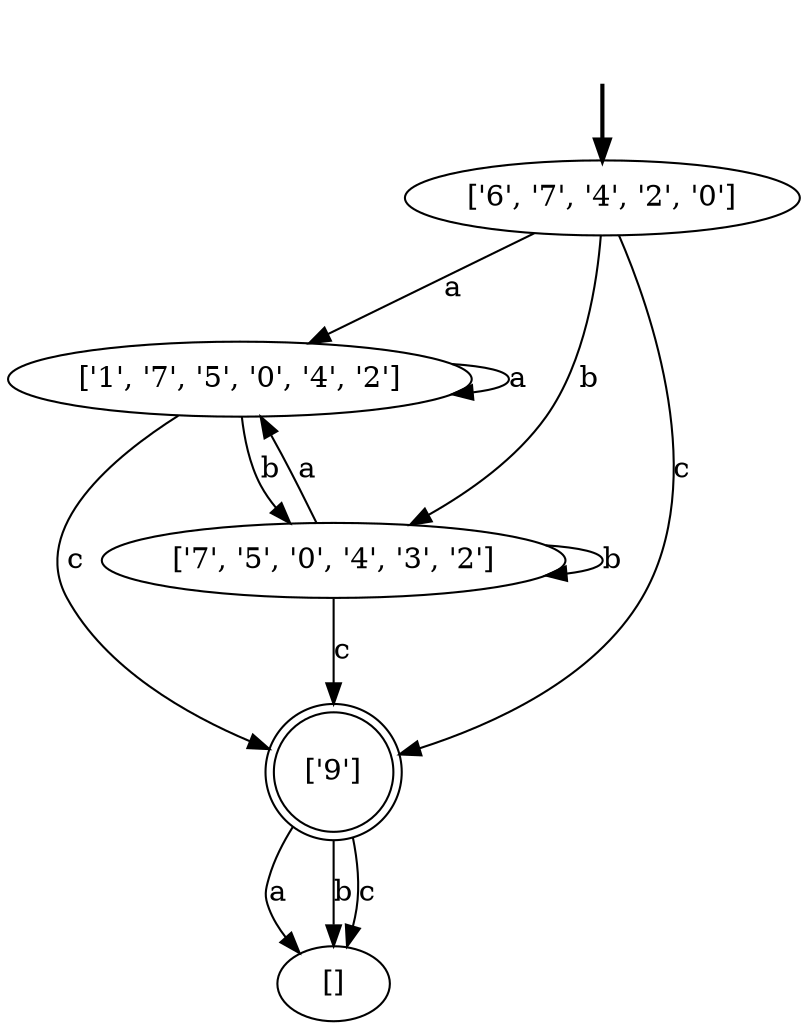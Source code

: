 digraph {
	fake [style=invisible]
	"['1', '7', '5', '0', '4', '2']"
	"['7', '5', '0', '4', '3', '2']"
	"['6', '7', '4', '2', '0']" [root=true]
	"['9']" [shape=doublecircle]
	fake -> "['6', '7', '4', '2', '0']" [style=bold]
	"['6', '7', '4', '2', '0']" -> "['1', '7', '5', '0', '4', '2']" [label=a]
	"['6', '7', '4', '2', '0']" -> "['7', '5', '0', '4', '3', '2']" [label=b]
	"['6', '7', '4', '2', '0']" -> "['9']" [label=c]
	"['1', '7', '5', '0', '4', '2']" -> "['1', '7', '5', '0', '4', '2']" [label=a]
	"['1', '7', '5', '0', '4', '2']" -> "['7', '5', '0', '4', '3', '2']" [label=b]
	"['1', '7', '5', '0', '4', '2']" -> "['9']" [label=c]
	"['7', '5', '0', '4', '3', '2']" -> "['1', '7', '5', '0', '4', '2']" [label=a]
	"['7', '5', '0', '4', '3', '2']" -> "['7', '5', '0', '4', '3', '2']" [label=b]
	"['7', '5', '0', '4', '3', '2']" -> "['9']" [label=c]
	"['9']" -> "[]" [label=a]
	"['9']" -> "[]" [label=b]
	"['9']" -> "[]" [label=c]
}
